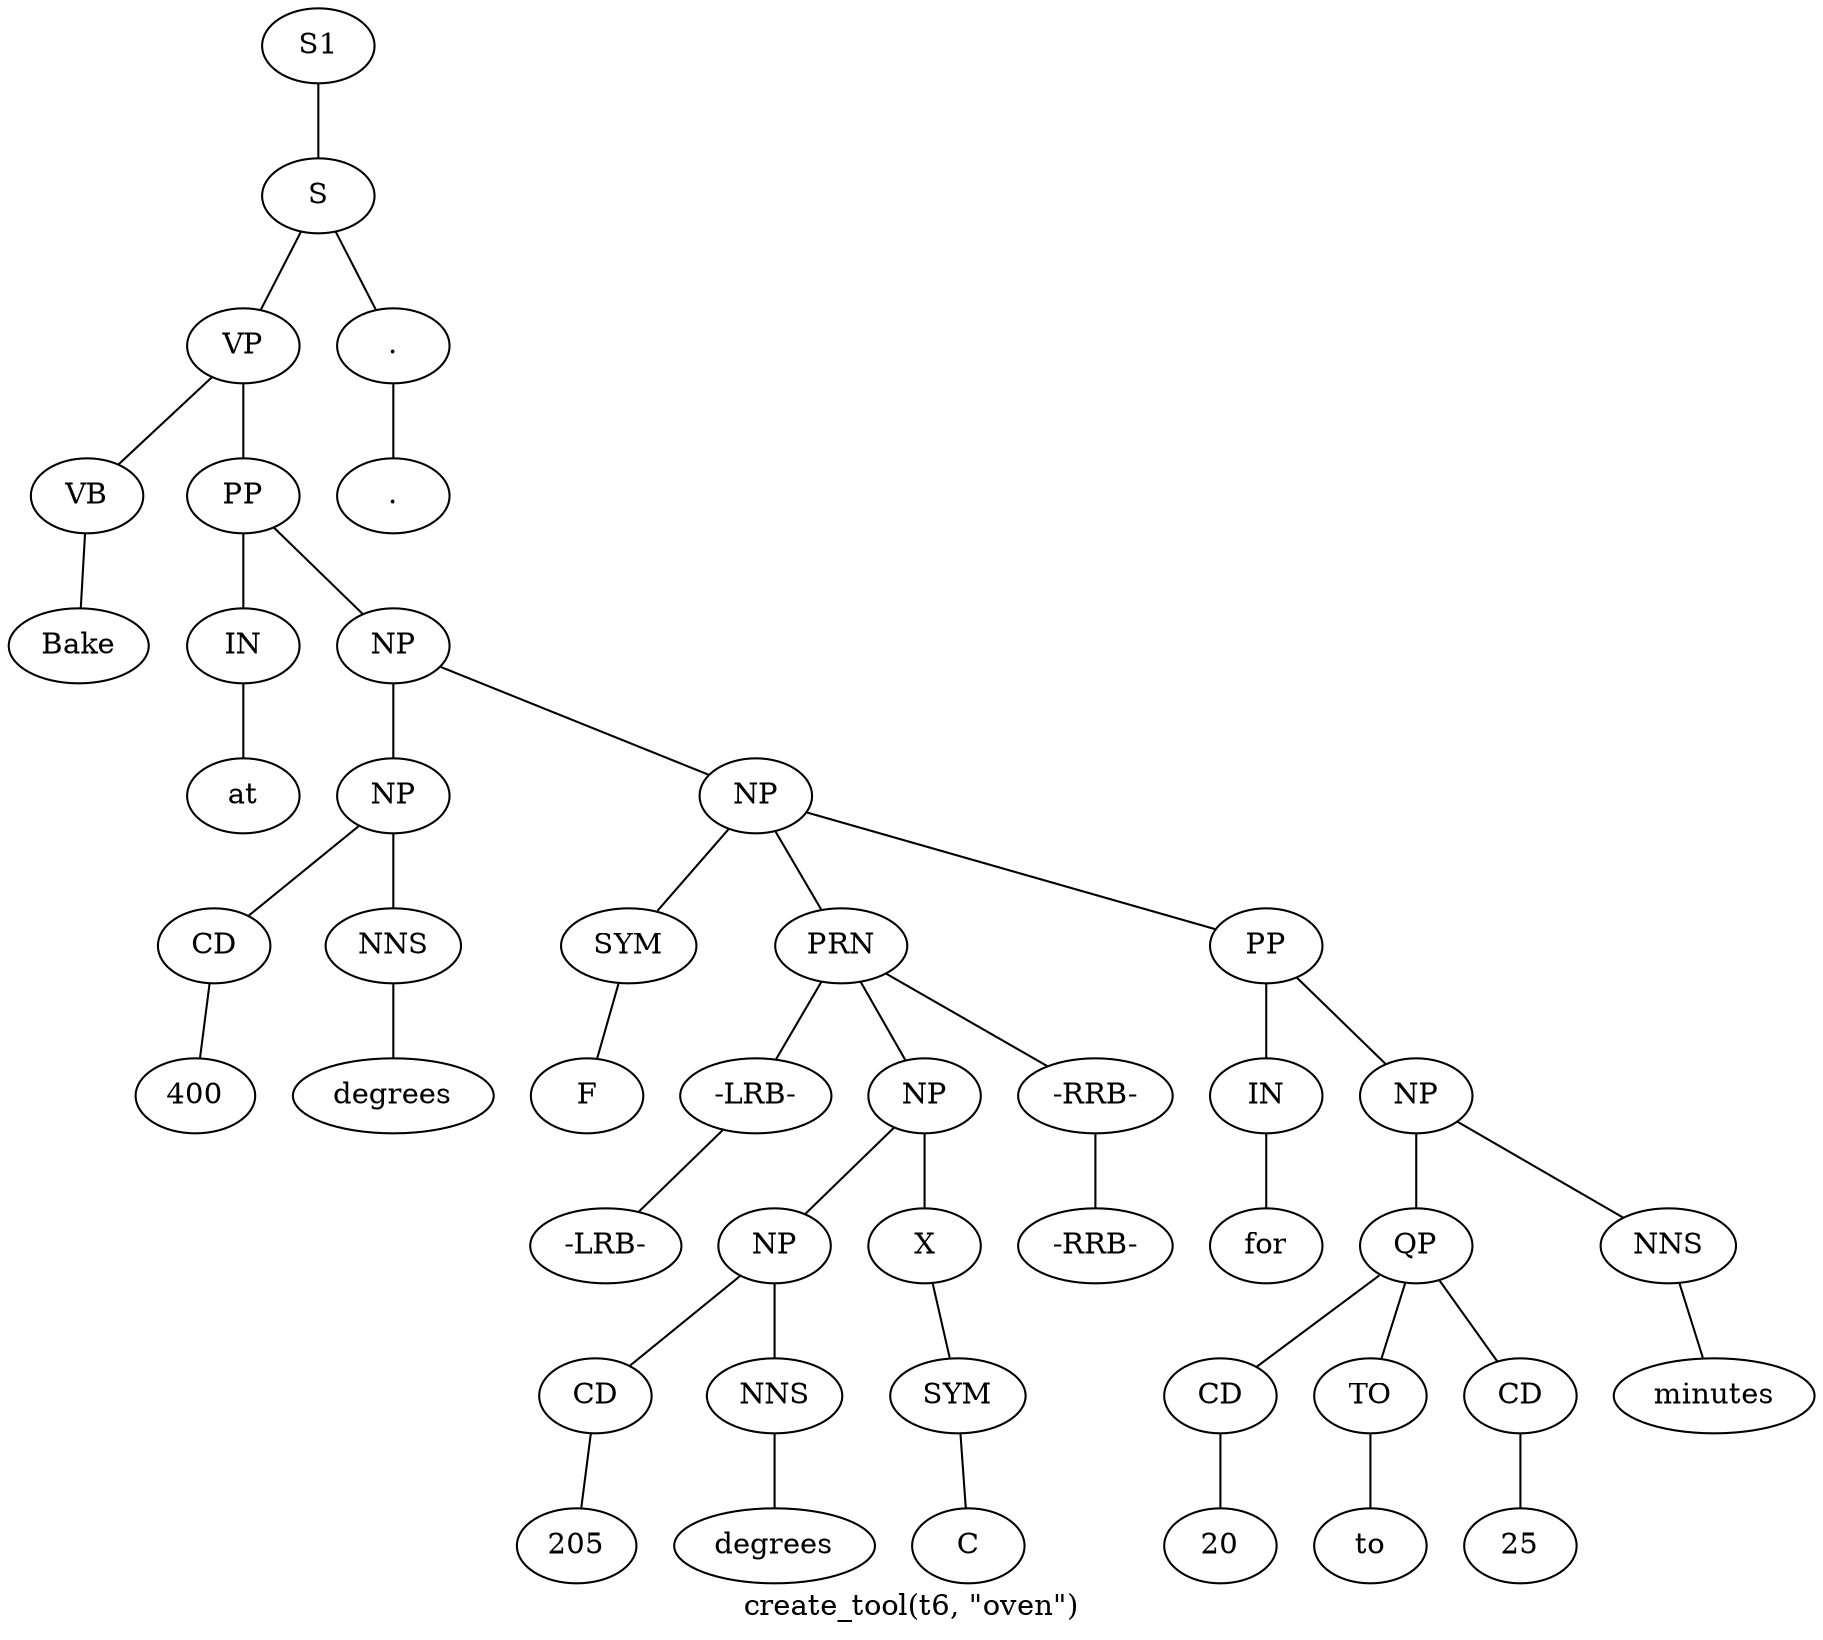 graph SyntaxGraph {
	label = "create_tool(t6, \"oven\")";
	Node0 [label="S1"];
	Node1 [label="S"];
	Node2 [label="VP"];
	Node3 [label="VB"];
	Node4 [label="Bake"];
	Node5 [label="PP"];
	Node6 [label="IN"];
	Node7 [label="at"];
	Node8 [label="NP"];
	Node9 [label="NP"];
	Node10 [label="CD"];
	Node11 [label="400"];
	Node12 [label="NNS"];
	Node13 [label="degrees"];
	Node14 [label="NP"];
	Node15 [label="SYM"];
	Node16 [label="F"];
	Node17 [label="PRN"];
	Node18 [label="-LRB-"];
	Node19 [label="-LRB-"];
	Node20 [label="NP"];
	Node21 [label="NP"];
	Node22 [label="CD"];
	Node23 [label="205"];
	Node24 [label="NNS"];
	Node25 [label="degrees"];
	Node26 [label="X"];
	Node27 [label="SYM"];
	Node28 [label="C"];
	Node29 [label="-RRB-"];
	Node30 [label="-RRB-"];
	Node31 [label="PP"];
	Node32 [label="IN"];
	Node33 [label="for"];
	Node34 [label="NP"];
	Node35 [label="QP"];
	Node36 [label="CD"];
	Node37 [label="20"];
	Node38 [label="TO"];
	Node39 [label="to"];
	Node40 [label="CD"];
	Node41 [label="25"];
	Node42 [label="NNS"];
	Node43 [label="minutes"];
	Node44 [label="."];
	Node45 [label="."];

	Node0 -- Node1;
	Node1 -- Node2;
	Node1 -- Node44;
	Node2 -- Node3;
	Node2 -- Node5;
	Node3 -- Node4;
	Node5 -- Node6;
	Node5 -- Node8;
	Node6 -- Node7;
	Node8 -- Node9;
	Node8 -- Node14;
	Node9 -- Node10;
	Node9 -- Node12;
	Node10 -- Node11;
	Node12 -- Node13;
	Node14 -- Node15;
	Node14 -- Node17;
	Node14 -- Node31;
	Node15 -- Node16;
	Node17 -- Node18;
	Node17 -- Node20;
	Node17 -- Node29;
	Node18 -- Node19;
	Node20 -- Node21;
	Node20 -- Node26;
	Node21 -- Node22;
	Node21 -- Node24;
	Node22 -- Node23;
	Node24 -- Node25;
	Node26 -- Node27;
	Node27 -- Node28;
	Node29 -- Node30;
	Node31 -- Node32;
	Node31 -- Node34;
	Node32 -- Node33;
	Node34 -- Node35;
	Node34 -- Node42;
	Node35 -- Node36;
	Node35 -- Node38;
	Node35 -- Node40;
	Node36 -- Node37;
	Node38 -- Node39;
	Node40 -- Node41;
	Node42 -- Node43;
	Node44 -- Node45;
}
